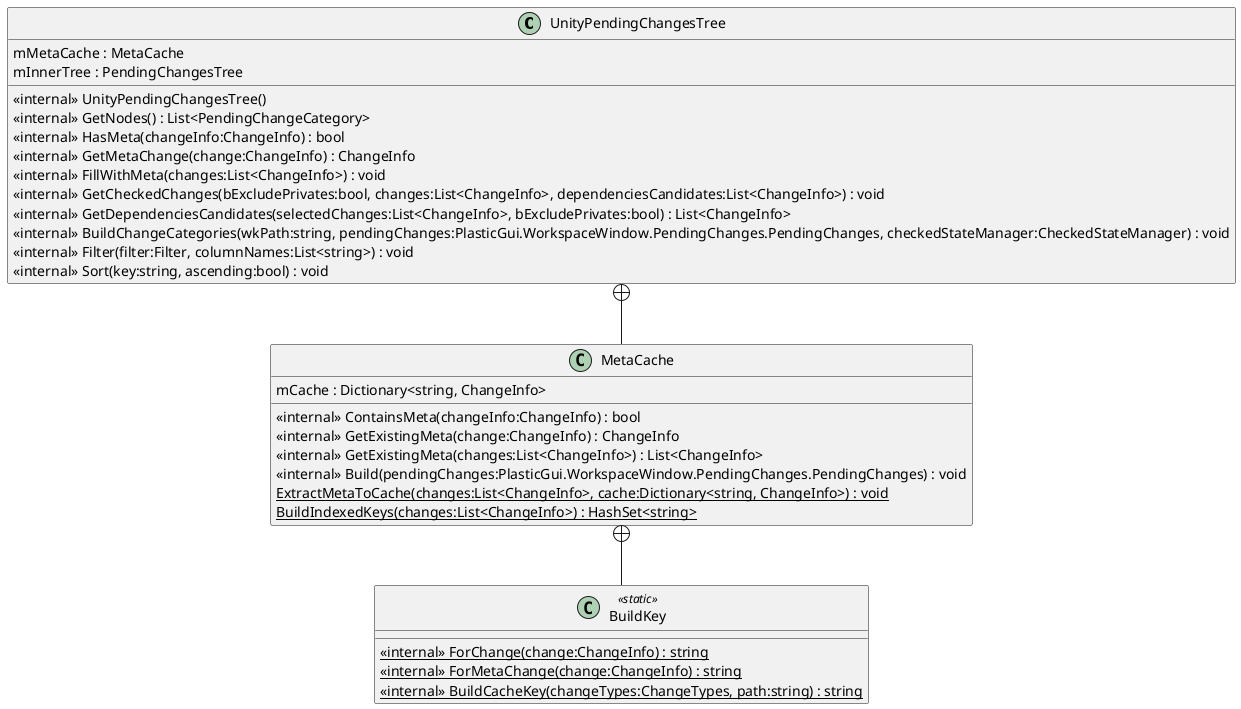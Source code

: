 @startuml
class UnityPendingChangesTree {
    <<internal>> UnityPendingChangesTree()
    <<internal>> GetNodes() : List<PendingChangeCategory>
    <<internal>> HasMeta(changeInfo:ChangeInfo) : bool
    <<internal>> GetMetaChange(change:ChangeInfo) : ChangeInfo
    <<internal>> FillWithMeta(changes:List<ChangeInfo>) : void
    <<internal>> GetCheckedChanges(bExcludePrivates:bool, changes:List<ChangeInfo>, dependenciesCandidates:List<ChangeInfo>) : void
    <<internal>> GetDependenciesCandidates(selectedChanges:List<ChangeInfo>, bExcludePrivates:bool) : List<ChangeInfo>
    <<internal>> BuildChangeCategories(wkPath:string, pendingChanges:PlasticGui.WorkspaceWindow.PendingChanges.PendingChanges, checkedStateManager:CheckedStateManager) : void
    <<internal>> Filter(filter:Filter, columnNames:List<string>) : void
    <<internal>> Sort(key:string, ascending:bool) : void
    mMetaCache : MetaCache
    mInnerTree : PendingChangesTree
}
class MetaCache {
    <<internal>> ContainsMeta(changeInfo:ChangeInfo) : bool
    <<internal>> GetExistingMeta(change:ChangeInfo) : ChangeInfo
    <<internal>> GetExistingMeta(changes:List<ChangeInfo>) : List<ChangeInfo>
    <<internal>> Build(pendingChanges:PlasticGui.WorkspaceWindow.PendingChanges.PendingChanges) : void
    {static} ExtractMetaToCache(changes:List<ChangeInfo>, cache:Dictionary<string, ChangeInfo>) : void
    {static} BuildIndexedKeys(changes:List<ChangeInfo>) : HashSet<string>
    mCache : Dictionary<string, ChangeInfo>
}
class BuildKey <<static>> {
    <<internal>> {static} ForChange(change:ChangeInfo) : string
    <<internal>> {static} ForMetaChange(change:ChangeInfo) : string
    <<internal>> {static} BuildCacheKey(changeTypes:ChangeTypes, path:string) : string
}
UnityPendingChangesTree +-- MetaCache
MetaCache +-- BuildKey
@enduml

